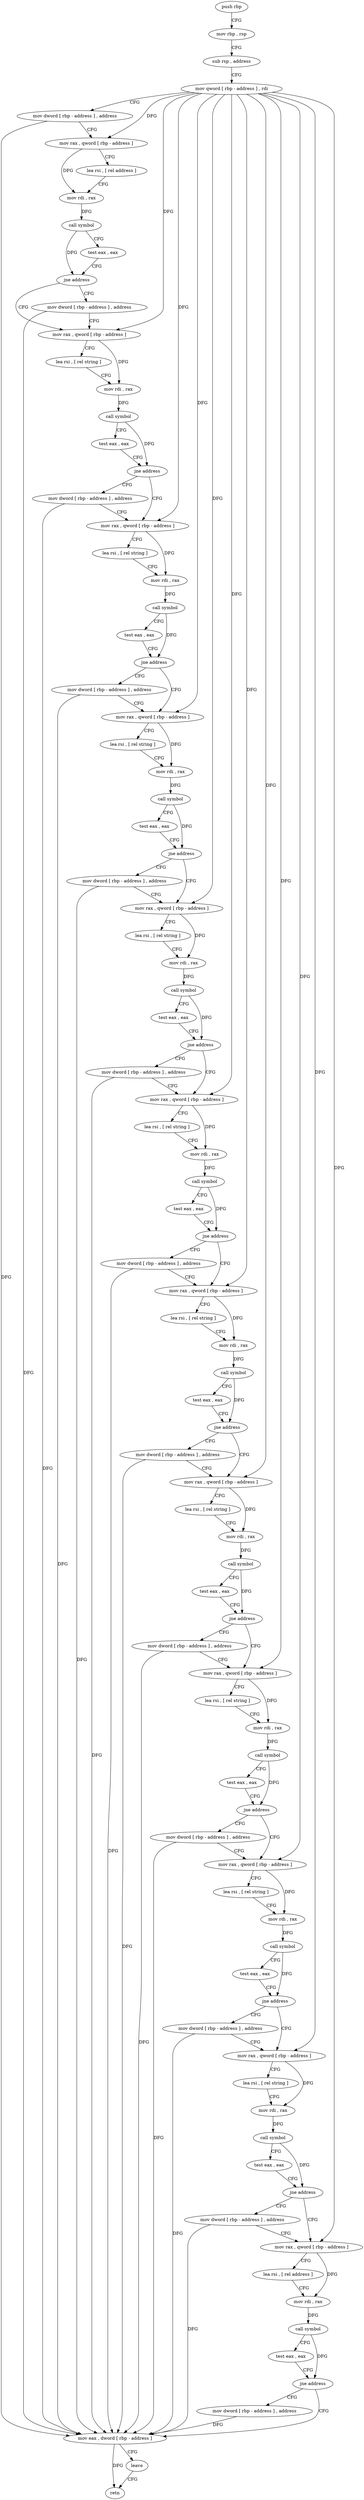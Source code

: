 digraph "func" {
"179077" [label = "push rbp" ]
"179078" [label = "mov rbp , rsp" ]
"179081" [label = "sub rsp , address" ]
"179085" [label = "mov qword [ rbp - address ] , rdi" ]
"179089" [label = "mov dword [ rbp - address ] , address" ]
"179096" [label = "mov rax , qword [ rbp - address ]" ]
"179100" [label = "lea rsi , [ rel address ]" ]
"179107" [label = "mov rdi , rax" ]
"179110" [label = "call symbol" ]
"179115" [label = "test eax , eax" ]
"179117" [label = "jne address" ]
"179126" [label = "mov rax , qword [ rbp - address ]" ]
"179119" [label = "mov dword [ rbp - address ] , address" ]
"179130" [label = "lea rsi , [ rel string ]" ]
"179137" [label = "mov rdi , rax" ]
"179140" [label = "call symbol" ]
"179145" [label = "test eax , eax" ]
"179147" [label = "jne address" ]
"179156" [label = "mov rax , qword [ rbp - address ]" ]
"179149" [label = "mov dword [ rbp - address ] , address" ]
"179160" [label = "lea rsi , [ rel string ]" ]
"179167" [label = "mov rdi , rax" ]
"179170" [label = "call symbol" ]
"179175" [label = "test eax , eax" ]
"179177" [label = "jne address" ]
"179186" [label = "mov rax , qword [ rbp - address ]" ]
"179179" [label = "mov dword [ rbp - address ] , address" ]
"179190" [label = "lea rsi , [ rel string ]" ]
"179197" [label = "mov rdi , rax" ]
"179200" [label = "call symbol" ]
"179205" [label = "test eax , eax" ]
"179207" [label = "jne address" ]
"179216" [label = "mov rax , qword [ rbp - address ]" ]
"179209" [label = "mov dword [ rbp - address ] , address" ]
"179220" [label = "lea rsi , [ rel string ]" ]
"179227" [label = "mov rdi , rax" ]
"179230" [label = "call symbol" ]
"179235" [label = "test eax , eax" ]
"179237" [label = "jne address" ]
"179246" [label = "mov rax , qword [ rbp - address ]" ]
"179239" [label = "mov dword [ rbp - address ] , address" ]
"179250" [label = "lea rsi , [ rel string ]" ]
"179257" [label = "mov rdi , rax" ]
"179260" [label = "call symbol" ]
"179265" [label = "test eax , eax" ]
"179267" [label = "jne address" ]
"179276" [label = "mov rax , qword [ rbp - address ]" ]
"179269" [label = "mov dword [ rbp - address ] , address" ]
"179280" [label = "lea rsi , [ rel string ]" ]
"179287" [label = "mov rdi , rax" ]
"179290" [label = "call symbol" ]
"179295" [label = "test eax , eax" ]
"179297" [label = "jne address" ]
"179306" [label = "mov rax , qword [ rbp - address ]" ]
"179299" [label = "mov dword [ rbp - address ] , address" ]
"179310" [label = "lea rsi , [ rel string ]" ]
"179317" [label = "mov rdi , rax" ]
"179320" [label = "call symbol" ]
"179325" [label = "test eax , eax" ]
"179327" [label = "jne address" ]
"179336" [label = "mov rax , qword [ rbp - address ]" ]
"179329" [label = "mov dword [ rbp - address ] , address" ]
"179340" [label = "lea rsi , [ rel string ]" ]
"179347" [label = "mov rdi , rax" ]
"179350" [label = "call symbol" ]
"179355" [label = "test eax , eax" ]
"179357" [label = "jne address" ]
"179366" [label = "mov rax , qword [ rbp - address ]" ]
"179359" [label = "mov dword [ rbp - address ] , address" ]
"179370" [label = "lea rsi , [ rel string ]" ]
"179377" [label = "mov rdi , rax" ]
"179380" [label = "call symbol" ]
"179385" [label = "test eax , eax" ]
"179387" [label = "jne address" ]
"179396" [label = "mov rax , qword [ rbp - address ]" ]
"179389" [label = "mov dword [ rbp - address ] , address" ]
"179400" [label = "lea rsi , [ rel string ]" ]
"179407" [label = "mov rdi , rax" ]
"179410" [label = "call symbol" ]
"179415" [label = "test eax , eax" ]
"179417" [label = "jne address" ]
"179426" [label = "mov rax , qword [ rbp - address ]" ]
"179419" [label = "mov dword [ rbp - address ] , address" ]
"179430" [label = "lea rsi , [ rel address ]" ]
"179437" [label = "mov rdi , rax" ]
"179440" [label = "call symbol" ]
"179445" [label = "test eax , eax" ]
"179447" [label = "jne address" ]
"179456" [label = "mov eax , dword [ rbp - address ]" ]
"179449" [label = "mov dword [ rbp - address ] , address" ]
"179459" [label = "leave" ]
"179460" [label = "retn" ]
"179077" -> "179078" [ label = "CFG" ]
"179078" -> "179081" [ label = "CFG" ]
"179081" -> "179085" [ label = "CFG" ]
"179085" -> "179089" [ label = "CFG" ]
"179085" -> "179096" [ label = "DFG" ]
"179085" -> "179126" [ label = "DFG" ]
"179085" -> "179156" [ label = "DFG" ]
"179085" -> "179186" [ label = "DFG" ]
"179085" -> "179216" [ label = "DFG" ]
"179085" -> "179246" [ label = "DFG" ]
"179085" -> "179276" [ label = "DFG" ]
"179085" -> "179306" [ label = "DFG" ]
"179085" -> "179336" [ label = "DFG" ]
"179085" -> "179366" [ label = "DFG" ]
"179085" -> "179396" [ label = "DFG" ]
"179085" -> "179426" [ label = "DFG" ]
"179089" -> "179096" [ label = "CFG" ]
"179089" -> "179456" [ label = "DFG" ]
"179096" -> "179100" [ label = "CFG" ]
"179096" -> "179107" [ label = "DFG" ]
"179100" -> "179107" [ label = "CFG" ]
"179107" -> "179110" [ label = "DFG" ]
"179110" -> "179115" [ label = "CFG" ]
"179110" -> "179117" [ label = "DFG" ]
"179115" -> "179117" [ label = "CFG" ]
"179117" -> "179126" [ label = "CFG" ]
"179117" -> "179119" [ label = "CFG" ]
"179126" -> "179130" [ label = "CFG" ]
"179126" -> "179137" [ label = "DFG" ]
"179119" -> "179126" [ label = "CFG" ]
"179119" -> "179456" [ label = "DFG" ]
"179130" -> "179137" [ label = "CFG" ]
"179137" -> "179140" [ label = "DFG" ]
"179140" -> "179145" [ label = "CFG" ]
"179140" -> "179147" [ label = "DFG" ]
"179145" -> "179147" [ label = "CFG" ]
"179147" -> "179156" [ label = "CFG" ]
"179147" -> "179149" [ label = "CFG" ]
"179156" -> "179160" [ label = "CFG" ]
"179156" -> "179167" [ label = "DFG" ]
"179149" -> "179156" [ label = "CFG" ]
"179149" -> "179456" [ label = "DFG" ]
"179160" -> "179167" [ label = "CFG" ]
"179167" -> "179170" [ label = "DFG" ]
"179170" -> "179175" [ label = "CFG" ]
"179170" -> "179177" [ label = "DFG" ]
"179175" -> "179177" [ label = "CFG" ]
"179177" -> "179186" [ label = "CFG" ]
"179177" -> "179179" [ label = "CFG" ]
"179186" -> "179190" [ label = "CFG" ]
"179186" -> "179197" [ label = "DFG" ]
"179179" -> "179186" [ label = "CFG" ]
"179179" -> "179456" [ label = "DFG" ]
"179190" -> "179197" [ label = "CFG" ]
"179197" -> "179200" [ label = "DFG" ]
"179200" -> "179205" [ label = "CFG" ]
"179200" -> "179207" [ label = "DFG" ]
"179205" -> "179207" [ label = "CFG" ]
"179207" -> "179216" [ label = "CFG" ]
"179207" -> "179209" [ label = "CFG" ]
"179216" -> "179220" [ label = "CFG" ]
"179216" -> "179227" [ label = "DFG" ]
"179209" -> "179216" [ label = "CFG" ]
"179209" -> "179456" [ label = "DFG" ]
"179220" -> "179227" [ label = "CFG" ]
"179227" -> "179230" [ label = "DFG" ]
"179230" -> "179235" [ label = "CFG" ]
"179230" -> "179237" [ label = "DFG" ]
"179235" -> "179237" [ label = "CFG" ]
"179237" -> "179246" [ label = "CFG" ]
"179237" -> "179239" [ label = "CFG" ]
"179246" -> "179250" [ label = "CFG" ]
"179246" -> "179257" [ label = "DFG" ]
"179239" -> "179246" [ label = "CFG" ]
"179239" -> "179456" [ label = "DFG" ]
"179250" -> "179257" [ label = "CFG" ]
"179257" -> "179260" [ label = "DFG" ]
"179260" -> "179265" [ label = "CFG" ]
"179260" -> "179267" [ label = "DFG" ]
"179265" -> "179267" [ label = "CFG" ]
"179267" -> "179276" [ label = "CFG" ]
"179267" -> "179269" [ label = "CFG" ]
"179276" -> "179280" [ label = "CFG" ]
"179276" -> "179287" [ label = "DFG" ]
"179269" -> "179276" [ label = "CFG" ]
"179269" -> "179456" [ label = "DFG" ]
"179280" -> "179287" [ label = "CFG" ]
"179287" -> "179290" [ label = "DFG" ]
"179290" -> "179295" [ label = "CFG" ]
"179290" -> "179297" [ label = "DFG" ]
"179295" -> "179297" [ label = "CFG" ]
"179297" -> "179306" [ label = "CFG" ]
"179297" -> "179299" [ label = "CFG" ]
"179306" -> "179310" [ label = "CFG" ]
"179306" -> "179317" [ label = "DFG" ]
"179299" -> "179306" [ label = "CFG" ]
"179299" -> "179456" [ label = "DFG" ]
"179310" -> "179317" [ label = "CFG" ]
"179317" -> "179320" [ label = "DFG" ]
"179320" -> "179325" [ label = "CFG" ]
"179320" -> "179327" [ label = "DFG" ]
"179325" -> "179327" [ label = "CFG" ]
"179327" -> "179336" [ label = "CFG" ]
"179327" -> "179329" [ label = "CFG" ]
"179336" -> "179340" [ label = "CFG" ]
"179336" -> "179347" [ label = "DFG" ]
"179329" -> "179336" [ label = "CFG" ]
"179329" -> "179456" [ label = "DFG" ]
"179340" -> "179347" [ label = "CFG" ]
"179347" -> "179350" [ label = "DFG" ]
"179350" -> "179355" [ label = "CFG" ]
"179350" -> "179357" [ label = "DFG" ]
"179355" -> "179357" [ label = "CFG" ]
"179357" -> "179366" [ label = "CFG" ]
"179357" -> "179359" [ label = "CFG" ]
"179366" -> "179370" [ label = "CFG" ]
"179366" -> "179377" [ label = "DFG" ]
"179359" -> "179366" [ label = "CFG" ]
"179359" -> "179456" [ label = "DFG" ]
"179370" -> "179377" [ label = "CFG" ]
"179377" -> "179380" [ label = "DFG" ]
"179380" -> "179385" [ label = "CFG" ]
"179380" -> "179387" [ label = "DFG" ]
"179385" -> "179387" [ label = "CFG" ]
"179387" -> "179396" [ label = "CFG" ]
"179387" -> "179389" [ label = "CFG" ]
"179396" -> "179400" [ label = "CFG" ]
"179396" -> "179407" [ label = "DFG" ]
"179389" -> "179396" [ label = "CFG" ]
"179389" -> "179456" [ label = "DFG" ]
"179400" -> "179407" [ label = "CFG" ]
"179407" -> "179410" [ label = "DFG" ]
"179410" -> "179415" [ label = "CFG" ]
"179410" -> "179417" [ label = "DFG" ]
"179415" -> "179417" [ label = "CFG" ]
"179417" -> "179426" [ label = "CFG" ]
"179417" -> "179419" [ label = "CFG" ]
"179426" -> "179430" [ label = "CFG" ]
"179426" -> "179437" [ label = "DFG" ]
"179419" -> "179426" [ label = "CFG" ]
"179419" -> "179456" [ label = "DFG" ]
"179430" -> "179437" [ label = "CFG" ]
"179437" -> "179440" [ label = "DFG" ]
"179440" -> "179445" [ label = "CFG" ]
"179440" -> "179447" [ label = "DFG" ]
"179445" -> "179447" [ label = "CFG" ]
"179447" -> "179456" [ label = "CFG" ]
"179447" -> "179449" [ label = "CFG" ]
"179456" -> "179459" [ label = "CFG" ]
"179456" -> "179460" [ label = "DFG" ]
"179449" -> "179456" [ label = "DFG" ]
"179459" -> "179460" [ label = "CFG" ]
}
